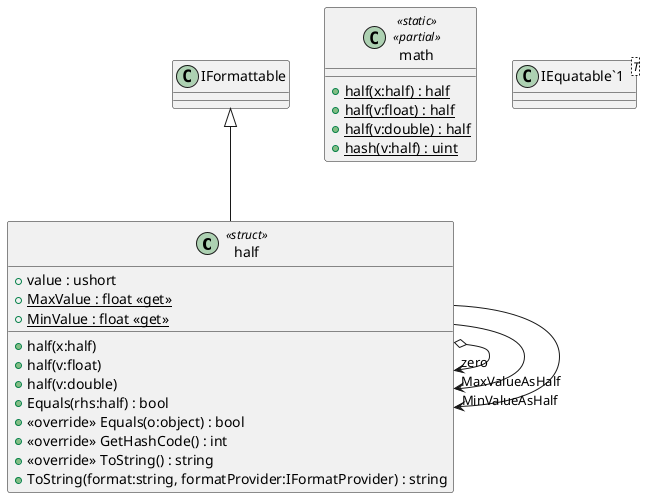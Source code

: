 @startuml
class half <<struct>> {
    + value : ushort
    + {static} MaxValue : float <<get>>
    + {static} MinValue : float <<get>>
    + half(x:half)
    + half(v:float)
    + half(v:double)
    + Equals(rhs:half) : bool
    + <<override>> Equals(o:object) : bool
    + <<override>> GetHashCode() : int
    + <<override>> ToString() : string
    + ToString(format:string, formatProvider:IFormatProvider) : string
}
class math <<static>> <<partial>> {
    + {static} half(x:half) : half
    + {static} half(v:float) : half
    + {static} half(v:double) : half
    + {static} hash(v:half) : uint
}
class "IEquatable`1"<T> {
}
IFormattable <|-- half
half o-> "zero" half
half --> "MaxValueAsHalf" half
half --> "MinValueAsHalf" half
@enduml
